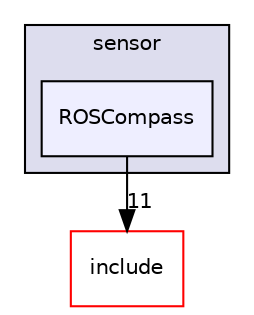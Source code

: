 digraph "/root/scrimmage/scrimmage/src/plugins/sensor/ROSCompass" {
  compound=true
  node [ fontsize="10", fontname="Helvetica"];
  edge [ labelfontsize="10", labelfontname="Helvetica"];
  subgraph clusterdir_2483af7b304531f76a0533eb422d3df1 {
    graph [ bgcolor="#ddddee", pencolor="black", label="sensor" fontname="Helvetica", fontsize="10", URL="dir_2483af7b304531f76a0533eb422d3df1.html"]
  dir_af4f08c0f47981e06bd30f57bf3b756b [shape=box, label="ROSCompass", style="filled", fillcolor="#eeeeff", pencolor="black", URL="dir_af4f08c0f47981e06bd30f57bf3b756b.html"];
  }
  dir_d44c64559bbebec7f509842c48db8b23 [shape=box label="include" fillcolor="white" style="filled" color="red" URL="dir_d44c64559bbebec7f509842c48db8b23.html"];
  dir_af4f08c0f47981e06bd30f57bf3b756b->dir_d44c64559bbebec7f509842c48db8b23 [headlabel="11", labeldistance=1.5 headhref="dir_000277_000004.html"];
}
